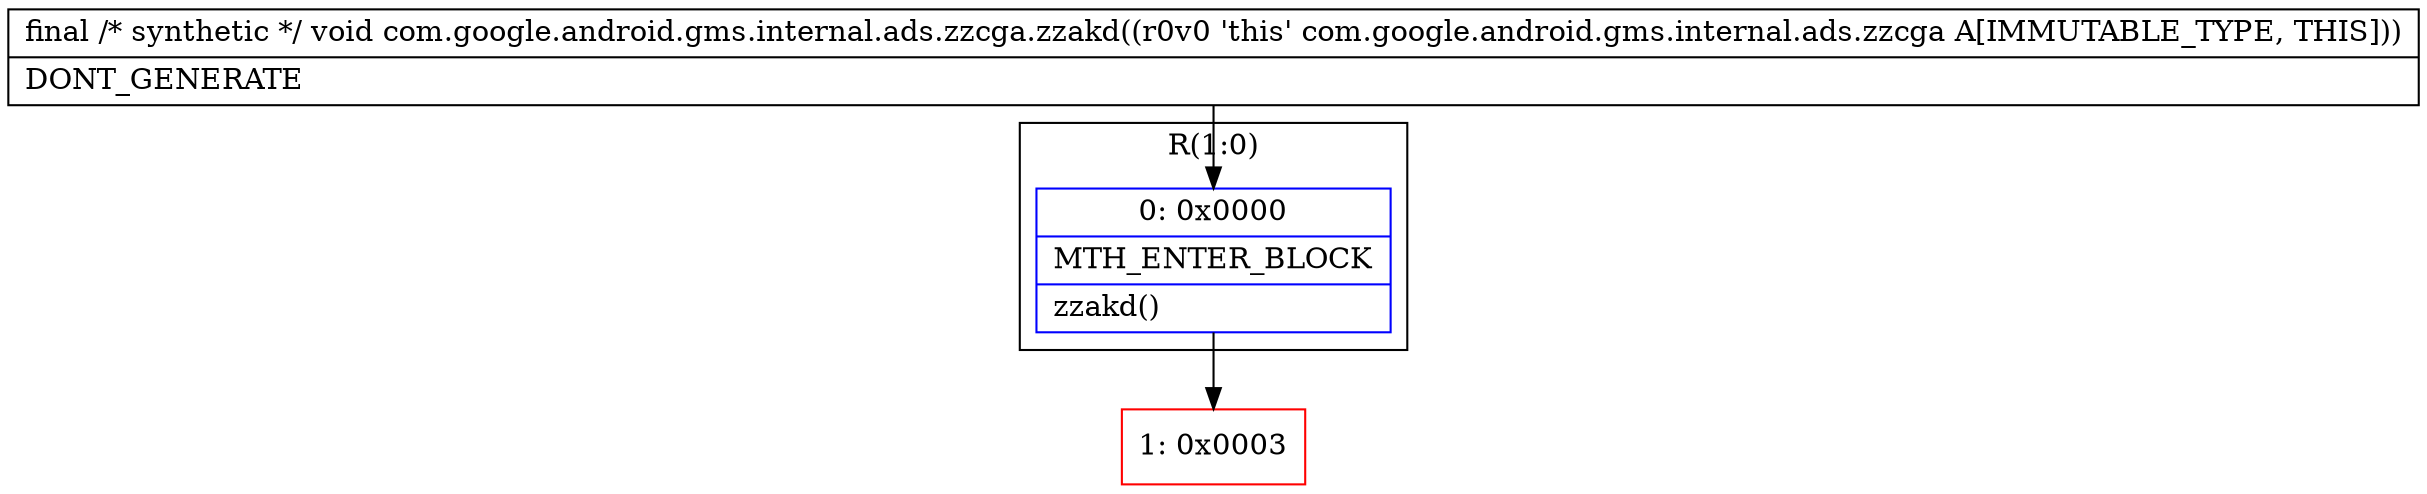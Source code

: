 digraph "CFG forcom.google.android.gms.internal.ads.zzcga.zzakd()V" {
subgraph cluster_Region_385696213 {
label = "R(1:0)";
node [shape=record,color=blue];
Node_0 [shape=record,label="{0\:\ 0x0000|MTH_ENTER_BLOCK\l|zzakd()\l}"];
}
Node_1 [shape=record,color=red,label="{1\:\ 0x0003}"];
MethodNode[shape=record,label="{final \/* synthetic *\/ void com.google.android.gms.internal.ads.zzcga.zzakd((r0v0 'this' com.google.android.gms.internal.ads.zzcga A[IMMUTABLE_TYPE, THIS]))  | DONT_GENERATE\l}"];
MethodNode -> Node_0;
Node_0 -> Node_1;
}

